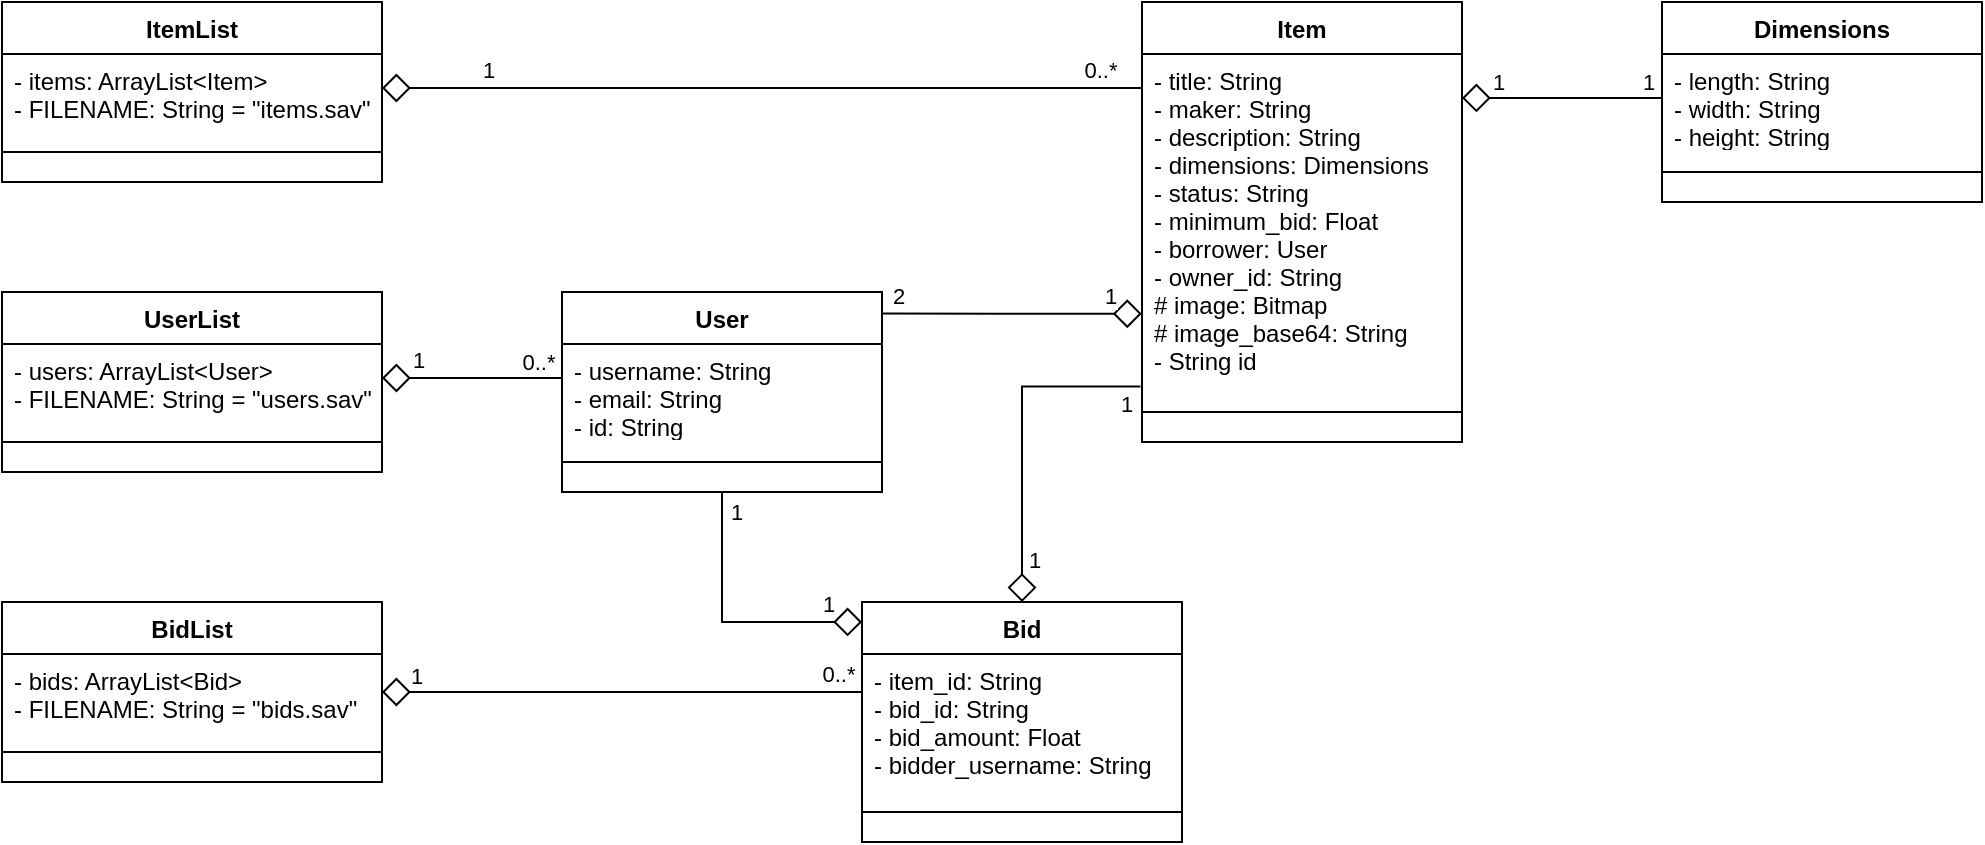 <mxfile version="18.0.0" type="device"><diagram id="4WiU7xgBqiY0mnkSvbQq" name="Page-1"><mxGraphModel dx="3281" dy="1002" grid="1" gridSize="10" guides="1" tooltips="1" connect="1" arrows="1" fold="1" page="1" pageScale="1" pageWidth="850" pageHeight="1100" math="0" shadow="0"><root><mxCell id="0"/><mxCell id="1" parent="0"/><mxCell id="xlseo9q5uJe0tdJhvqOo-17" value="Dimensions" style="swimlane;fontStyle=1;align=center;verticalAlign=top;childLayout=stackLayout;horizontal=1;startSize=26;horizontalStack=0;resizeParent=1;resizeParentMax=0;resizeLast=0;collapsible=1;marginBottom=0;" vertex="1" parent="1"><mxGeometry x="370" y="150" width="160" height="100" as="geometry"/></mxCell><mxCell id="xlseo9q5uJe0tdJhvqOo-18" value="- length: String&#10;- width: String&#10;- height: String" style="text;strokeColor=none;fillColor=none;align=left;verticalAlign=top;spacingLeft=4;spacingRight=4;overflow=hidden;rotatable=0;points=[[0,0.5],[1,0.5]];portConstraint=eastwest;" vertex="1" parent="xlseo9q5uJe0tdJhvqOo-17"><mxGeometry y="26" width="160" height="44" as="geometry"/></mxCell><mxCell id="xlseo9q5uJe0tdJhvqOo-19" value="" style="line;strokeWidth=1;fillColor=none;align=left;verticalAlign=middle;spacingTop=-1;spacingLeft=3;spacingRight=3;rotatable=0;labelPosition=right;points=[];portConstraint=eastwest;" vertex="1" parent="xlseo9q5uJe0tdJhvqOo-17"><mxGeometry y="70" width="160" height="30" as="geometry"/></mxCell><mxCell id="xlseo9q5uJe0tdJhvqOo-41" style="edgeStyle=orthogonalEdgeStyle;rounded=0;orthogonalLoop=1;jettySize=auto;html=1;exitX=-0.001;exitY=0.792;exitDx=0;exitDy=0;entryX=0.999;entryY=0.107;entryDx=0;entryDy=0;entryPerimeter=0;startArrow=diamond;startFill=0;endArrow=none;endFill=0;startSize=12;strokeColor=default;exitPerimeter=0;" edge="1" parent="1" source="xlseo9q5uJe0tdJhvqOo-22" target="xlseo9q5uJe0tdJhvqOo-24"><mxGeometry relative="1" as="geometry"/></mxCell><mxCell id="xlseo9q5uJe0tdJhvqOo-49" value="1" style="edgeLabel;html=1;align=center;verticalAlign=middle;resizable=0;points=[];" vertex="1" connectable="0" parent="xlseo9q5uJe0tdJhvqOo-41"><mxGeometry x="-0.745" y="-2" relative="1" as="geometry"><mxPoint y="-7" as="offset"/></mxGeometry></mxCell><mxCell id="xlseo9q5uJe0tdJhvqOo-50" value="2" style="edgeLabel;html=1;align=center;verticalAlign=middle;resizable=0;points=[];" vertex="1" connectable="0" parent="xlseo9q5uJe0tdJhvqOo-41"><mxGeometry x="0.908" relative="1" as="geometry"><mxPoint x="2" y="-9" as="offset"/></mxGeometry></mxCell><mxCell id="xlseo9q5uJe0tdJhvqOo-21" value="Item" style="swimlane;fontStyle=1;align=center;verticalAlign=top;childLayout=stackLayout;horizontal=1;startSize=26;horizontalStack=0;resizeParent=1;resizeParentMax=0;resizeLast=0;collapsible=1;marginBottom=0;" vertex="1" parent="1"><mxGeometry x="110" y="150" width="160" height="220" as="geometry"/></mxCell><mxCell id="xlseo9q5uJe0tdJhvqOo-22" value="- title: String&#10;- maker: String&#10;- description: String&#10;- dimensions: Dimensions&#10;- status: String&#10;- minimum_bid: Float&#10;- borrower: User&#10;- owner_id: String&#10;# image: Bitmap&#10;# image_base64: String&#10;- String id" style="text;strokeColor=none;fillColor=none;align=left;verticalAlign=top;spacingLeft=4;spacingRight=4;overflow=hidden;rotatable=0;points=[[0,0.5],[1,0.5]];portConstraint=eastwest;" vertex="1" parent="xlseo9q5uJe0tdJhvqOo-21"><mxGeometry y="26" width="160" height="164" as="geometry"/></mxCell><mxCell id="xlseo9q5uJe0tdJhvqOo-23" value="" style="line;strokeWidth=1;fillColor=none;align=left;verticalAlign=middle;spacingTop=-1;spacingLeft=3;spacingRight=3;rotatable=0;labelPosition=right;points=[];portConstraint=eastwest;" vertex="1" parent="xlseo9q5uJe0tdJhvqOo-21"><mxGeometry y="190" width="160" height="30" as="geometry"/></mxCell><mxCell id="xlseo9q5uJe0tdJhvqOo-24" value="User" style="swimlane;fontStyle=1;align=center;verticalAlign=top;childLayout=stackLayout;horizontal=1;startSize=26;horizontalStack=0;resizeParent=1;resizeParentMax=0;resizeLast=0;collapsible=1;marginBottom=0;" vertex="1" parent="1"><mxGeometry x="-180" y="295" width="160" height="100" as="geometry"/></mxCell><mxCell id="xlseo9q5uJe0tdJhvqOo-25" value="- username: String &#10;- email: String &#10;- id: String " style="text;strokeColor=none;fillColor=none;align=left;verticalAlign=top;spacingLeft=4;spacingRight=4;overflow=hidden;rotatable=0;points=[[0,0.5],[1,0.5]];portConstraint=eastwest;" vertex="1" parent="xlseo9q5uJe0tdJhvqOo-24"><mxGeometry y="26" width="160" height="44" as="geometry"/></mxCell><mxCell id="xlseo9q5uJe0tdJhvqOo-26" value="" style="line;strokeWidth=1;fillColor=none;align=left;verticalAlign=middle;spacingTop=-1;spacingLeft=3;spacingRight=3;rotatable=0;labelPosition=right;points=[];portConstraint=eastwest;" vertex="1" parent="xlseo9q5uJe0tdJhvqOo-24"><mxGeometry y="70" width="160" height="30" as="geometry"/></mxCell><mxCell id="xlseo9q5uJe0tdJhvqOo-44" style="edgeStyle=orthogonalEdgeStyle;rounded=0;orthogonalLoop=1;jettySize=auto;html=1;startArrow=diamond;startFill=0;endArrow=none;endFill=0;startSize=12;strokeColor=default;entryX=0.5;entryY=1;entryDx=0;entryDy=0;exitX=0;exitY=0.083;exitDx=0;exitDy=0;exitPerimeter=0;" edge="1" parent="1" source="xlseo9q5uJe0tdJhvqOo-27" target="xlseo9q5uJe0tdJhvqOo-24"><mxGeometry relative="1" as="geometry"><mxPoint x="-50" y="460" as="sourcePoint"/><mxPoint x="-150" y="343" as="targetPoint"/><Array as="points"><mxPoint x="-100" y="460"/></Array></mxGeometry></mxCell><mxCell id="xlseo9q5uJe0tdJhvqOo-52" value="1" style="edgeLabel;html=1;align=center;verticalAlign=middle;resizable=0;points=[];" vertex="1" connectable="0" parent="xlseo9q5uJe0tdJhvqOo-44"><mxGeometry x="0.949" relative="1" as="geometry"><mxPoint x="7" y="6" as="offset"/></mxGeometry></mxCell><mxCell id="xlseo9q5uJe0tdJhvqOo-54" value="1" style="edgeLabel;html=1;align=center;verticalAlign=middle;resizable=0;points=[];" vertex="1" connectable="0" parent="xlseo9q5uJe0tdJhvqOo-44"><mxGeometry x="-0.905" relative="1" as="geometry"><mxPoint x="-11" y="-9" as="offset"/></mxGeometry></mxCell><mxCell id="xlseo9q5uJe0tdJhvqOo-27" value="Bid" style="swimlane;fontStyle=1;align=center;verticalAlign=top;childLayout=stackLayout;horizontal=1;startSize=26;horizontalStack=0;resizeParent=1;resizeParentMax=0;resizeLast=0;collapsible=1;marginBottom=0;" vertex="1" parent="1"><mxGeometry x="-30" y="450" width="160" height="120" as="geometry"/></mxCell><mxCell id="xlseo9q5uJe0tdJhvqOo-28" value="- item_id: String&#10;- bid_id: String&#10;- bid_amount: Float&#10;- bidder_username: String" style="text;strokeColor=none;fillColor=none;align=left;verticalAlign=top;spacingLeft=4;spacingRight=4;overflow=hidden;rotatable=0;points=[[0,0.5],[1,0.5]];portConstraint=eastwest;" vertex="1" parent="xlseo9q5uJe0tdJhvqOo-27"><mxGeometry y="26" width="160" height="64" as="geometry"/></mxCell><mxCell id="xlseo9q5uJe0tdJhvqOo-29" value="" style="line;strokeWidth=1;fillColor=none;align=left;verticalAlign=middle;spacingTop=-1;spacingLeft=3;spacingRight=3;rotatable=0;labelPosition=right;points=[];portConstraint=eastwest;" vertex="1" parent="xlseo9q5uJe0tdJhvqOo-27"><mxGeometry y="90" width="160" height="30" as="geometry"/></mxCell><mxCell id="xlseo9q5uJe0tdJhvqOo-30" value="BidList" style="swimlane;fontStyle=1;align=center;verticalAlign=top;childLayout=stackLayout;horizontal=1;startSize=26;horizontalStack=0;resizeParent=1;resizeParentMax=0;resizeLast=0;collapsible=1;marginBottom=0;" vertex="1" parent="1"><mxGeometry x="-460" y="450" width="190" height="90" as="geometry"/></mxCell><mxCell id="xlseo9q5uJe0tdJhvqOo-31" value="- bids: ArrayList&lt;Bid&gt;&#10;- FILENAME: String = &quot;bids.sav&quot;" style="text;strokeColor=none;fillColor=none;align=left;verticalAlign=top;spacingLeft=4;spacingRight=4;overflow=hidden;rotatable=0;points=[[0,0.5],[1,0.5]];portConstraint=eastwest;" vertex="1" parent="xlseo9q5uJe0tdJhvqOo-30"><mxGeometry y="26" width="190" height="34" as="geometry"/></mxCell><mxCell id="xlseo9q5uJe0tdJhvqOo-32" value="" style="line;strokeWidth=1;fillColor=none;align=left;verticalAlign=middle;spacingTop=-1;spacingLeft=3;spacingRight=3;rotatable=0;labelPosition=right;points=[];portConstraint=eastwest;" vertex="1" parent="xlseo9q5uJe0tdJhvqOo-30"><mxGeometry y="60" width="190" height="30" as="geometry"/></mxCell><mxCell id="xlseo9q5uJe0tdJhvqOo-42" style="edgeStyle=orthogonalEdgeStyle;rounded=0;orthogonalLoop=1;jettySize=auto;html=1;exitX=1;exitY=0.5;exitDx=0;exitDy=0;startArrow=diamond;startFill=0;endArrow=none;endFill=0;startSize=12;strokeColor=default;" edge="1" parent="1" source="xlseo9q5uJe0tdJhvqOo-35"><mxGeometry relative="1" as="geometry"><mxPoint x="110" y="193" as="targetPoint"/></mxGeometry></mxCell><mxCell id="xlseo9q5uJe0tdJhvqOo-56" value="1" style="edgeLabel;html=1;align=center;verticalAlign=middle;resizable=0;points=[];" vertex="1" connectable="0" parent="xlseo9q5uJe0tdJhvqOo-42"><mxGeometry x="-0.749" y="-1" relative="1" as="geometry"><mxPoint x="5" y="-10" as="offset"/></mxGeometry></mxCell><mxCell id="xlseo9q5uJe0tdJhvqOo-57" value="0..*" style="edgeLabel;html=1;align=center;verticalAlign=middle;resizable=0;points=[];" vertex="1" connectable="0" parent="xlseo9q5uJe0tdJhvqOo-42"><mxGeometry x="0.937" y="-1" relative="1" as="geometry"><mxPoint x="-9" y="-10" as="offset"/></mxGeometry></mxCell><mxCell id="xlseo9q5uJe0tdJhvqOo-34" value="ItemList" style="swimlane;fontStyle=1;align=center;verticalAlign=top;childLayout=stackLayout;horizontal=1;startSize=26;horizontalStack=0;resizeParent=1;resizeParentMax=0;resizeLast=0;collapsible=1;marginBottom=0;" vertex="1" parent="1"><mxGeometry x="-460" y="150" width="190" height="90" as="geometry"/></mxCell><mxCell id="xlseo9q5uJe0tdJhvqOo-35" value="- items: ArrayList&lt;Item&gt;&#10;- FILENAME: String = &quot;items.sav&quot;" style="text;strokeColor=none;fillColor=none;align=left;verticalAlign=top;spacingLeft=4;spacingRight=4;overflow=hidden;rotatable=0;points=[[0,0.5],[1,0.5]];portConstraint=eastwest;" vertex="1" parent="xlseo9q5uJe0tdJhvqOo-34"><mxGeometry y="26" width="190" height="34" as="geometry"/></mxCell><mxCell id="xlseo9q5uJe0tdJhvqOo-36" value="" style="line;strokeWidth=1;fillColor=none;align=left;verticalAlign=middle;spacingTop=-1;spacingLeft=3;spacingRight=3;rotatable=0;labelPosition=right;points=[];portConstraint=eastwest;" vertex="1" parent="xlseo9q5uJe0tdJhvqOo-34"><mxGeometry y="60" width="190" height="30" as="geometry"/></mxCell><mxCell id="xlseo9q5uJe0tdJhvqOo-37" value="UserList" style="swimlane;fontStyle=1;align=center;verticalAlign=top;childLayout=stackLayout;horizontal=1;startSize=26;horizontalStack=0;resizeParent=1;resizeParentMax=0;resizeLast=0;collapsible=1;marginBottom=0;" vertex="1" parent="1"><mxGeometry x="-460" y="295" width="190" height="90" as="geometry"/></mxCell><mxCell id="xlseo9q5uJe0tdJhvqOo-38" value="- users: ArrayList&lt;User&gt;&#10;- FILENAME: String = &quot;users.sav&quot;" style="text;strokeColor=none;fillColor=none;align=left;verticalAlign=top;spacingLeft=4;spacingRight=4;overflow=hidden;rotatable=0;points=[[0,0.5],[1,0.5]];portConstraint=eastwest;" vertex="1" parent="xlseo9q5uJe0tdJhvqOo-37"><mxGeometry y="26" width="190" height="34" as="geometry"/></mxCell><mxCell id="xlseo9q5uJe0tdJhvqOo-39" value="" style="line;strokeWidth=1;fillColor=none;align=left;verticalAlign=middle;spacingTop=-1;spacingLeft=3;spacingRight=3;rotatable=0;labelPosition=right;points=[];portConstraint=eastwest;" vertex="1" parent="xlseo9q5uJe0tdJhvqOo-37"><mxGeometry y="60" width="190" height="30" as="geometry"/></mxCell><mxCell id="xlseo9q5uJe0tdJhvqOo-40" style="edgeStyle=orthogonalEdgeStyle;rounded=0;orthogonalLoop=1;jettySize=auto;html=1;entryX=0;entryY=0.5;entryDx=0;entryDy=0;strokeColor=default;endArrow=none;endFill=0;startArrow=diamond;startFill=0;startSize=12;exitX=1;exitY=0.134;exitDx=0;exitDy=0;exitPerimeter=0;" edge="1" parent="1" source="xlseo9q5uJe0tdJhvqOo-22" target="xlseo9q5uJe0tdJhvqOo-18"><mxGeometry relative="1" as="geometry"><mxPoint x="280" y="220" as="sourcePoint"/></mxGeometry></mxCell><mxCell id="xlseo9q5uJe0tdJhvqOo-47" value="1" style="edgeLabel;html=1;align=center;verticalAlign=middle;resizable=0;points=[];" vertex="1" connectable="0" parent="xlseo9q5uJe0tdJhvqOo-40"><mxGeometry x="0.974" relative="1" as="geometry"><mxPoint x="-6" y="-8" as="offset"/></mxGeometry></mxCell><mxCell id="xlseo9q5uJe0tdJhvqOo-48" value="1" style="edgeLabel;html=1;align=center;verticalAlign=middle;resizable=0;points=[];" vertex="1" connectable="0" parent="xlseo9q5uJe0tdJhvqOo-40"><mxGeometry x="-0.772" relative="1" as="geometry"><mxPoint x="6" y="-8" as="offset"/></mxGeometry></mxCell><mxCell id="xlseo9q5uJe0tdJhvqOo-43" style="edgeStyle=orthogonalEdgeStyle;rounded=0;orthogonalLoop=1;jettySize=auto;html=1;startArrow=diamond;startFill=0;endArrow=none;endFill=0;startSize=12;strokeColor=default;entryX=-0.005;entryY=1.014;entryDx=0;entryDy=0;entryPerimeter=0;exitX=0.5;exitY=0;exitDx=0;exitDy=0;" edge="1" parent="1" source="xlseo9q5uJe0tdJhvqOo-27" target="xlseo9q5uJe0tdJhvqOo-22"><mxGeometry relative="1" as="geometry"><mxPoint x="290" y="470" as="sourcePoint"/><mxPoint x="320" y="318" as="targetPoint"/></mxGeometry></mxCell><mxCell id="xlseo9q5uJe0tdJhvqOo-53" value="1" style="edgeLabel;html=1;align=center;verticalAlign=middle;resizable=0;points=[];" vertex="1" connectable="0" parent="xlseo9q5uJe0tdJhvqOo-43"><mxGeometry x="-0.63" y="-2" relative="1" as="geometry"><mxPoint x="4" y="10" as="offset"/></mxGeometry></mxCell><mxCell id="xlseo9q5uJe0tdJhvqOo-55" value="1" style="edgeLabel;html=1;align=center;verticalAlign=middle;resizable=0;points=[];" vertex="1" connectable="0" parent="xlseo9q5uJe0tdJhvqOo-43"><mxGeometry x="0.732" y="-2" relative="1" as="geometry"><mxPoint x="15" y="6" as="offset"/></mxGeometry></mxCell><mxCell id="xlseo9q5uJe0tdJhvqOo-45" style="edgeStyle=orthogonalEdgeStyle;rounded=0;orthogonalLoop=1;jettySize=auto;html=1;exitX=1;exitY=0.5;exitDx=0;exitDy=0;entryX=0;entryY=0.386;entryDx=0;entryDy=0;startArrow=diamond;startFill=0;endArrow=none;endFill=0;startSize=12;strokeColor=default;entryPerimeter=0;" edge="1" parent="1" source="xlseo9q5uJe0tdJhvqOo-38" target="xlseo9q5uJe0tdJhvqOo-25"><mxGeometry relative="1" as="geometry"/></mxCell><mxCell id="xlseo9q5uJe0tdJhvqOo-58" value="1" style="edgeLabel;html=1;align=center;verticalAlign=middle;resizable=0;points=[];" vertex="1" connectable="0" parent="xlseo9q5uJe0tdJhvqOo-45"><mxGeometry x="-0.692" y="-2" relative="1" as="geometry"><mxPoint x="4" y="-11" as="offset"/></mxGeometry></mxCell><mxCell id="xlseo9q5uJe0tdJhvqOo-59" value="0..*" style="edgeLabel;html=1;align=center;verticalAlign=middle;resizable=0;points=[];" vertex="1" connectable="0" parent="xlseo9q5uJe0tdJhvqOo-45"><mxGeometry x="0.926" y="-1" relative="1" as="geometry"><mxPoint x="-9" y="-9" as="offset"/></mxGeometry></mxCell><mxCell id="xlseo9q5uJe0tdJhvqOo-46" style="edgeStyle=orthogonalEdgeStyle;rounded=0;orthogonalLoop=1;jettySize=auto;html=1;exitX=1;exitY=0.5;exitDx=0;exitDy=0;startArrow=diamond;startFill=0;endArrow=none;endFill=0;startSize=12;strokeColor=default;entryX=0;entryY=0.297;entryDx=0;entryDy=0;entryPerimeter=0;" edge="1" parent="1" source="xlseo9q5uJe0tdJhvqOo-30" target="xlseo9q5uJe0tdJhvqOo-28"><mxGeometry relative="1" as="geometry"><mxPoint x="-40" y="495" as="targetPoint"/></mxGeometry></mxCell><mxCell id="xlseo9q5uJe0tdJhvqOo-60" value="1" style="edgeLabel;html=1;align=center;verticalAlign=middle;resizable=0;points=[];" vertex="1" connectable="0" parent="xlseo9q5uJe0tdJhvqOo-46"><mxGeometry x="-0.519" y="-2" relative="1" as="geometry"><mxPoint x="-41" y="-10" as="offset"/></mxGeometry></mxCell><mxCell id="xlseo9q5uJe0tdJhvqOo-61" value="0..*" style="edgeLabel;html=1;align=center;verticalAlign=middle;resizable=0;points=[];" vertex="1" connectable="0" parent="xlseo9q5uJe0tdJhvqOo-46"><mxGeometry x="0.879" y="-2" relative="1" as="geometry"><mxPoint x="2" y="-11" as="offset"/></mxGeometry></mxCell></root></mxGraphModel></diagram></mxfile>